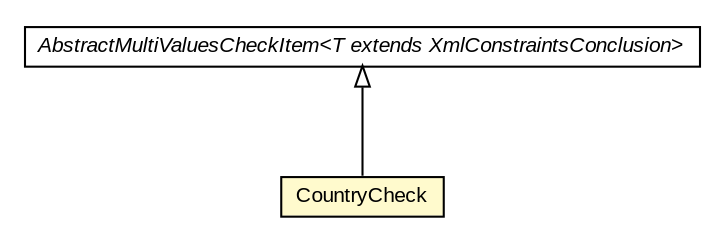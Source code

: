 #!/usr/local/bin/dot
#
# Class diagram 
# Generated by UMLGraph version R5_6-24-gf6e263 (http://www.umlgraph.org/)
#

digraph G {
	edge [fontname="arial",fontsize=10,labelfontname="arial",labelfontsize=10];
	node [fontname="arial",fontsize=10,shape=plaintext];
	nodesep=0.25;
	ranksep=0.5;
	// eu.europa.esig.dss.validation.process.bbb.AbstractMultiValuesCheckItem<T extends eu.europa.esig.dss.jaxb.detailedreport.XmlConstraintsConclusion>
	c284474 [label=<<table title="eu.europa.esig.dss.validation.process.bbb.AbstractMultiValuesCheckItem" border="0" cellborder="1" cellspacing="0" cellpadding="2" port="p" href="../../../AbstractMultiValuesCheckItem.html">
		<tr><td><table border="0" cellspacing="0" cellpadding="1">
<tr><td align="center" balign="center"><font face="arial italic"> AbstractMultiValuesCheckItem&lt;T extends XmlConstraintsConclusion&gt; </font></td></tr>
		</table></td></tr>
		</table>>, URL="../../../AbstractMultiValuesCheckItem.html", fontname="arial", fontcolor="black", fontsize=10.0];
	// eu.europa.esig.dss.validation.process.bbb.xcv.sub.checks.CountryCheck
	c284536 [label=<<table title="eu.europa.esig.dss.validation.process.bbb.xcv.sub.checks.CountryCheck" border="0" cellborder="1" cellspacing="0" cellpadding="2" port="p" bgcolor="lemonChiffon" href="./CountryCheck.html">
		<tr><td><table border="0" cellspacing="0" cellpadding="1">
<tr><td align="center" balign="center"> CountryCheck </td></tr>
		</table></td></tr>
		</table>>, URL="./CountryCheck.html", fontname="arial", fontcolor="black", fontsize=10.0];
	//eu.europa.esig.dss.validation.process.bbb.xcv.sub.checks.CountryCheck extends eu.europa.esig.dss.validation.process.bbb.AbstractMultiValuesCheckItem<eu.europa.esig.dss.jaxb.detailedreport.XmlSubXCV>
	c284474:p -> c284536:p [dir=back,arrowtail=empty];
}

